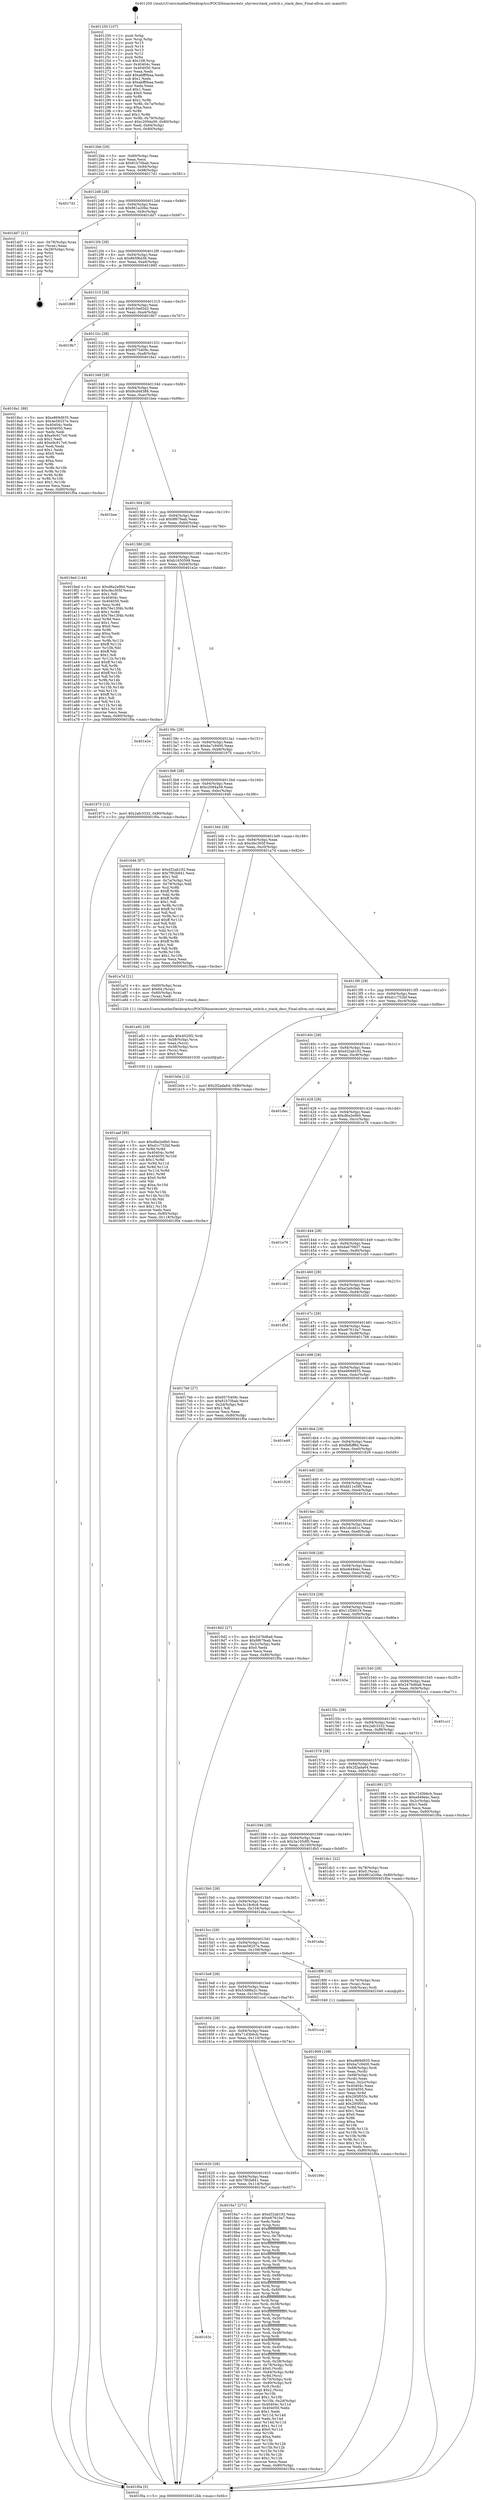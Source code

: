 digraph "0x401250" {
  label = "0x401250 (/mnt/c/Users/mathe/Desktop/tcc/POCII/binaries/extr_xhyvesrctask_switch.c_stack_desc_Final-ollvm.out::main(0))"
  labelloc = "t"
  node[shape=record]

  Entry [label="",width=0.3,height=0.3,shape=circle,fillcolor=black,style=filled]
  "0x4012bb" [label="{
     0x4012bb [29]\l
     | [instrs]\l
     &nbsp;&nbsp;0x4012bb \<+3\>: mov -0x80(%rbp),%eax\l
     &nbsp;&nbsp;0x4012be \<+2\>: mov %eax,%ecx\l
     &nbsp;&nbsp;0x4012c0 \<+6\>: sub $0x81b70bab,%ecx\l
     &nbsp;&nbsp;0x4012c6 \<+6\>: mov %eax,-0x94(%rbp)\l
     &nbsp;&nbsp;0x4012cc \<+6\>: mov %ecx,-0x98(%rbp)\l
     &nbsp;&nbsp;0x4012d2 \<+6\>: je 00000000004017d1 \<main+0x581\>\l
  }"]
  "0x4017d1" [label="{
     0x4017d1\l
  }", style=dashed]
  "0x4012d8" [label="{
     0x4012d8 [28]\l
     | [instrs]\l
     &nbsp;&nbsp;0x4012d8 \<+5\>: jmp 00000000004012dd \<main+0x8d\>\l
     &nbsp;&nbsp;0x4012dd \<+6\>: mov -0x94(%rbp),%eax\l
     &nbsp;&nbsp;0x4012e3 \<+5\>: sub $0x861a20be,%eax\l
     &nbsp;&nbsp;0x4012e8 \<+6\>: mov %eax,-0x9c(%rbp)\l
     &nbsp;&nbsp;0x4012ee \<+6\>: je 0000000000401dd7 \<main+0xb87\>\l
  }"]
  Exit [label="",width=0.3,height=0.3,shape=circle,fillcolor=black,style=filled,peripheries=2]
  "0x401dd7" [label="{
     0x401dd7 [21]\l
     | [instrs]\l
     &nbsp;&nbsp;0x401dd7 \<+4\>: mov -0x78(%rbp),%rax\l
     &nbsp;&nbsp;0x401ddb \<+2\>: mov (%rax),%eax\l
     &nbsp;&nbsp;0x401ddd \<+4\>: lea -0x28(%rbp),%rsp\l
     &nbsp;&nbsp;0x401de1 \<+1\>: pop %rbx\l
     &nbsp;&nbsp;0x401de2 \<+2\>: pop %r12\l
     &nbsp;&nbsp;0x401de4 \<+2\>: pop %r13\l
     &nbsp;&nbsp;0x401de6 \<+2\>: pop %r14\l
     &nbsp;&nbsp;0x401de8 \<+2\>: pop %r15\l
     &nbsp;&nbsp;0x401dea \<+1\>: pop %rbp\l
     &nbsp;&nbsp;0x401deb \<+1\>: ret\l
  }"]
  "0x4012f4" [label="{
     0x4012f4 [28]\l
     | [instrs]\l
     &nbsp;&nbsp;0x4012f4 \<+5\>: jmp 00000000004012f9 \<main+0xa9\>\l
     &nbsp;&nbsp;0x4012f9 \<+6\>: mov -0x94(%rbp),%eax\l
     &nbsp;&nbsp;0x4012ff \<+5\>: sub $0x865f6d38,%eax\l
     &nbsp;&nbsp;0x401304 \<+6\>: mov %eax,-0xa0(%rbp)\l
     &nbsp;&nbsp;0x40130a \<+6\>: je 0000000000401895 \<main+0x645\>\l
  }"]
  "0x401aaf" [label="{
     0x401aaf [95]\l
     | [instrs]\l
     &nbsp;&nbsp;0x401aaf \<+5\>: mov $0xd6a2e9b0,%esi\l
     &nbsp;&nbsp;0x401ab4 \<+5\>: mov $0xd1c752bf,%edx\l
     &nbsp;&nbsp;0x401ab9 \<+3\>: xor %r8d,%r8d\l
     &nbsp;&nbsp;0x401abc \<+8\>: mov 0x40404c,%r9d\l
     &nbsp;&nbsp;0x401ac4 \<+8\>: mov 0x404050,%r10d\l
     &nbsp;&nbsp;0x401acc \<+4\>: sub $0x1,%r8d\l
     &nbsp;&nbsp;0x401ad0 \<+3\>: mov %r9d,%r11d\l
     &nbsp;&nbsp;0x401ad3 \<+3\>: add %r8d,%r11d\l
     &nbsp;&nbsp;0x401ad6 \<+4\>: imul %r11d,%r9d\l
     &nbsp;&nbsp;0x401ada \<+4\>: and $0x1,%r9d\l
     &nbsp;&nbsp;0x401ade \<+4\>: cmp $0x0,%r9d\l
     &nbsp;&nbsp;0x401ae2 \<+3\>: sete %bl\l
     &nbsp;&nbsp;0x401ae5 \<+4\>: cmp $0xa,%r10d\l
     &nbsp;&nbsp;0x401ae9 \<+4\>: setl %r14b\l
     &nbsp;&nbsp;0x401aed \<+3\>: mov %bl,%r15b\l
     &nbsp;&nbsp;0x401af0 \<+3\>: and %r14b,%r15b\l
     &nbsp;&nbsp;0x401af3 \<+3\>: xor %r14b,%bl\l
     &nbsp;&nbsp;0x401af6 \<+3\>: or %bl,%r15b\l
     &nbsp;&nbsp;0x401af9 \<+4\>: test $0x1,%r15b\l
     &nbsp;&nbsp;0x401afd \<+3\>: cmovne %edx,%esi\l
     &nbsp;&nbsp;0x401b00 \<+3\>: mov %esi,-0x80(%rbp)\l
     &nbsp;&nbsp;0x401b03 \<+6\>: mov %eax,-0x118(%rbp)\l
     &nbsp;&nbsp;0x401b09 \<+5\>: jmp 0000000000401f0a \<main+0xcba\>\l
  }"]
  "0x401895" [label="{
     0x401895\l
  }", style=dashed]
  "0x401310" [label="{
     0x401310 [28]\l
     | [instrs]\l
     &nbsp;&nbsp;0x401310 \<+5\>: jmp 0000000000401315 \<main+0xc5\>\l
     &nbsp;&nbsp;0x401315 \<+6\>: mov -0x94(%rbp),%eax\l
     &nbsp;&nbsp;0x40131b \<+5\>: sub $0x910e65d3,%eax\l
     &nbsp;&nbsp;0x401320 \<+6\>: mov %eax,-0xa4(%rbp)\l
     &nbsp;&nbsp;0x401326 \<+6\>: je 00000000004019b7 \<main+0x767\>\l
  }"]
  "0x401a92" [label="{
     0x401a92 [29]\l
     | [instrs]\l
     &nbsp;&nbsp;0x401a92 \<+10\>: movabs $0x4020f2,%rdi\l
     &nbsp;&nbsp;0x401a9c \<+4\>: mov -0x58(%rbp),%rcx\l
     &nbsp;&nbsp;0x401aa0 \<+2\>: mov %eax,(%rcx)\l
     &nbsp;&nbsp;0x401aa2 \<+4\>: mov -0x58(%rbp),%rcx\l
     &nbsp;&nbsp;0x401aa6 \<+2\>: mov (%rcx),%esi\l
     &nbsp;&nbsp;0x401aa8 \<+2\>: mov $0x0,%al\l
     &nbsp;&nbsp;0x401aaa \<+5\>: call 0000000000401030 \<printf@plt\>\l
     | [calls]\l
     &nbsp;&nbsp;0x401030 \{1\} (unknown)\l
  }"]
  "0x4019b7" [label="{
     0x4019b7\l
  }", style=dashed]
  "0x40132c" [label="{
     0x40132c [28]\l
     | [instrs]\l
     &nbsp;&nbsp;0x40132c \<+5\>: jmp 0000000000401331 \<main+0xe1\>\l
     &nbsp;&nbsp;0x401331 \<+6\>: mov -0x94(%rbp),%eax\l
     &nbsp;&nbsp;0x401337 \<+5\>: sub $0x9575409c,%eax\l
     &nbsp;&nbsp;0x40133c \<+6\>: mov %eax,-0xa8(%rbp)\l
     &nbsp;&nbsp;0x401342 \<+6\>: je 00000000004018a1 \<main+0x651\>\l
  }"]
  "0x401909" [label="{
     0x401909 [108]\l
     | [instrs]\l
     &nbsp;&nbsp;0x401909 \<+5\>: mov $0xe869d935,%ecx\l
     &nbsp;&nbsp;0x40190e \<+5\>: mov $0xba7c9400,%edx\l
     &nbsp;&nbsp;0x401913 \<+4\>: mov -0x68(%rbp),%rdi\l
     &nbsp;&nbsp;0x401917 \<+2\>: mov %eax,(%rdi)\l
     &nbsp;&nbsp;0x401919 \<+4\>: mov -0x68(%rbp),%rdi\l
     &nbsp;&nbsp;0x40191d \<+2\>: mov (%rdi),%eax\l
     &nbsp;&nbsp;0x40191f \<+3\>: mov %eax,-0x2c(%rbp)\l
     &nbsp;&nbsp;0x401922 \<+7\>: mov 0x40404c,%eax\l
     &nbsp;&nbsp;0x401929 \<+7\>: mov 0x404050,%esi\l
     &nbsp;&nbsp;0x401930 \<+3\>: mov %eax,%r8d\l
     &nbsp;&nbsp;0x401933 \<+7\>: sub $0x295f055c,%r8d\l
     &nbsp;&nbsp;0x40193a \<+4\>: sub $0x1,%r8d\l
     &nbsp;&nbsp;0x40193e \<+7\>: add $0x295f055c,%r8d\l
     &nbsp;&nbsp;0x401945 \<+4\>: imul %r8d,%eax\l
     &nbsp;&nbsp;0x401949 \<+3\>: and $0x1,%eax\l
     &nbsp;&nbsp;0x40194c \<+3\>: cmp $0x0,%eax\l
     &nbsp;&nbsp;0x40194f \<+4\>: sete %r9b\l
     &nbsp;&nbsp;0x401953 \<+3\>: cmp $0xa,%esi\l
     &nbsp;&nbsp;0x401956 \<+4\>: setl %r10b\l
     &nbsp;&nbsp;0x40195a \<+3\>: mov %r9b,%r11b\l
     &nbsp;&nbsp;0x40195d \<+3\>: and %r10b,%r11b\l
     &nbsp;&nbsp;0x401960 \<+3\>: xor %r10b,%r9b\l
     &nbsp;&nbsp;0x401963 \<+3\>: or %r9b,%r11b\l
     &nbsp;&nbsp;0x401966 \<+4\>: test $0x1,%r11b\l
     &nbsp;&nbsp;0x40196a \<+3\>: cmovne %edx,%ecx\l
     &nbsp;&nbsp;0x40196d \<+3\>: mov %ecx,-0x80(%rbp)\l
     &nbsp;&nbsp;0x401970 \<+5\>: jmp 0000000000401f0a \<main+0xcba\>\l
  }"]
  "0x4018a1" [label="{
     0x4018a1 [88]\l
     | [instrs]\l
     &nbsp;&nbsp;0x4018a1 \<+5\>: mov $0xe869d935,%eax\l
     &nbsp;&nbsp;0x4018a6 \<+5\>: mov $0x4e58257e,%ecx\l
     &nbsp;&nbsp;0x4018ab \<+7\>: mov 0x40404c,%edx\l
     &nbsp;&nbsp;0x4018b2 \<+7\>: mov 0x404050,%esi\l
     &nbsp;&nbsp;0x4018b9 \<+2\>: mov %edx,%edi\l
     &nbsp;&nbsp;0x4018bb \<+6\>: sub $0xe9c917e0,%edi\l
     &nbsp;&nbsp;0x4018c1 \<+3\>: sub $0x1,%edi\l
     &nbsp;&nbsp;0x4018c4 \<+6\>: add $0xe9c917e0,%edi\l
     &nbsp;&nbsp;0x4018ca \<+3\>: imul %edi,%edx\l
     &nbsp;&nbsp;0x4018cd \<+3\>: and $0x1,%edx\l
     &nbsp;&nbsp;0x4018d0 \<+3\>: cmp $0x0,%edx\l
     &nbsp;&nbsp;0x4018d3 \<+4\>: sete %r8b\l
     &nbsp;&nbsp;0x4018d7 \<+3\>: cmp $0xa,%esi\l
     &nbsp;&nbsp;0x4018da \<+4\>: setl %r9b\l
     &nbsp;&nbsp;0x4018de \<+3\>: mov %r8b,%r10b\l
     &nbsp;&nbsp;0x4018e1 \<+3\>: and %r9b,%r10b\l
     &nbsp;&nbsp;0x4018e4 \<+3\>: xor %r9b,%r8b\l
     &nbsp;&nbsp;0x4018e7 \<+3\>: or %r8b,%r10b\l
     &nbsp;&nbsp;0x4018ea \<+4\>: test $0x1,%r10b\l
     &nbsp;&nbsp;0x4018ee \<+3\>: cmovne %ecx,%eax\l
     &nbsp;&nbsp;0x4018f1 \<+3\>: mov %eax,-0x80(%rbp)\l
     &nbsp;&nbsp;0x4018f4 \<+5\>: jmp 0000000000401f0a \<main+0xcba\>\l
  }"]
  "0x401348" [label="{
     0x401348 [28]\l
     | [instrs]\l
     &nbsp;&nbsp;0x401348 \<+5\>: jmp 000000000040134d \<main+0xfd\>\l
     &nbsp;&nbsp;0x40134d \<+6\>: mov -0x94(%rbp),%eax\l
     &nbsp;&nbsp;0x401353 \<+5\>: sub $0x9cd48388,%eax\l
     &nbsp;&nbsp;0x401358 \<+6\>: mov %eax,-0xac(%rbp)\l
     &nbsp;&nbsp;0x40135e \<+6\>: je 0000000000401bee \<main+0x99e\>\l
  }"]
  "0x40163c" [label="{
     0x40163c\l
  }", style=dashed]
  "0x401bee" [label="{
     0x401bee\l
  }", style=dashed]
  "0x401364" [label="{
     0x401364 [28]\l
     | [instrs]\l
     &nbsp;&nbsp;0x401364 \<+5\>: jmp 0000000000401369 \<main+0x119\>\l
     &nbsp;&nbsp;0x401369 \<+6\>: mov -0x94(%rbp),%eax\l
     &nbsp;&nbsp;0x40136f \<+5\>: sub $0x9f67feab,%eax\l
     &nbsp;&nbsp;0x401374 \<+6\>: mov %eax,-0xb0(%rbp)\l
     &nbsp;&nbsp;0x40137a \<+6\>: je 00000000004019ed \<main+0x79d\>\l
  }"]
  "0x4016a7" [label="{
     0x4016a7 [271]\l
     | [instrs]\l
     &nbsp;&nbsp;0x4016a7 \<+5\>: mov $0xd32ab192,%eax\l
     &nbsp;&nbsp;0x4016ac \<+5\>: mov $0xe67610a7,%ecx\l
     &nbsp;&nbsp;0x4016b1 \<+2\>: xor %edx,%edx\l
     &nbsp;&nbsp;0x4016b3 \<+3\>: mov %rsp,%rsi\l
     &nbsp;&nbsp;0x4016b6 \<+4\>: add $0xfffffffffffffff0,%rsi\l
     &nbsp;&nbsp;0x4016ba \<+3\>: mov %rsi,%rsp\l
     &nbsp;&nbsp;0x4016bd \<+4\>: mov %rsi,-0x78(%rbp)\l
     &nbsp;&nbsp;0x4016c1 \<+3\>: mov %rsp,%rsi\l
     &nbsp;&nbsp;0x4016c4 \<+4\>: add $0xfffffffffffffff0,%rsi\l
     &nbsp;&nbsp;0x4016c8 \<+3\>: mov %rsi,%rsp\l
     &nbsp;&nbsp;0x4016cb \<+3\>: mov %rsp,%rdi\l
     &nbsp;&nbsp;0x4016ce \<+4\>: add $0xfffffffffffffff0,%rdi\l
     &nbsp;&nbsp;0x4016d2 \<+3\>: mov %rdi,%rsp\l
     &nbsp;&nbsp;0x4016d5 \<+4\>: mov %rdi,-0x70(%rbp)\l
     &nbsp;&nbsp;0x4016d9 \<+3\>: mov %rsp,%rdi\l
     &nbsp;&nbsp;0x4016dc \<+4\>: add $0xfffffffffffffff0,%rdi\l
     &nbsp;&nbsp;0x4016e0 \<+3\>: mov %rdi,%rsp\l
     &nbsp;&nbsp;0x4016e3 \<+4\>: mov %rdi,-0x68(%rbp)\l
     &nbsp;&nbsp;0x4016e7 \<+3\>: mov %rsp,%rdi\l
     &nbsp;&nbsp;0x4016ea \<+4\>: add $0xfffffffffffffff0,%rdi\l
     &nbsp;&nbsp;0x4016ee \<+3\>: mov %rdi,%rsp\l
     &nbsp;&nbsp;0x4016f1 \<+4\>: mov %rdi,-0x60(%rbp)\l
     &nbsp;&nbsp;0x4016f5 \<+3\>: mov %rsp,%rdi\l
     &nbsp;&nbsp;0x4016f8 \<+4\>: add $0xfffffffffffffff0,%rdi\l
     &nbsp;&nbsp;0x4016fc \<+3\>: mov %rdi,%rsp\l
     &nbsp;&nbsp;0x4016ff \<+4\>: mov %rdi,-0x58(%rbp)\l
     &nbsp;&nbsp;0x401703 \<+3\>: mov %rsp,%rdi\l
     &nbsp;&nbsp;0x401706 \<+4\>: add $0xfffffffffffffff0,%rdi\l
     &nbsp;&nbsp;0x40170a \<+3\>: mov %rdi,%rsp\l
     &nbsp;&nbsp;0x40170d \<+4\>: mov %rdi,-0x50(%rbp)\l
     &nbsp;&nbsp;0x401711 \<+3\>: mov %rsp,%rdi\l
     &nbsp;&nbsp;0x401714 \<+4\>: add $0xfffffffffffffff0,%rdi\l
     &nbsp;&nbsp;0x401718 \<+3\>: mov %rdi,%rsp\l
     &nbsp;&nbsp;0x40171b \<+4\>: mov %rdi,-0x48(%rbp)\l
     &nbsp;&nbsp;0x40171f \<+3\>: mov %rsp,%rdi\l
     &nbsp;&nbsp;0x401722 \<+4\>: add $0xfffffffffffffff0,%rdi\l
     &nbsp;&nbsp;0x401726 \<+3\>: mov %rdi,%rsp\l
     &nbsp;&nbsp;0x401729 \<+4\>: mov %rdi,-0x40(%rbp)\l
     &nbsp;&nbsp;0x40172d \<+3\>: mov %rsp,%rdi\l
     &nbsp;&nbsp;0x401730 \<+4\>: add $0xfffffffffffffff0,%rdi\l
     &nbsp;&nbsp;0x401734 \<+3\>: mov %rdi,%rsp\l
     &nbsp;&nbsp;0x401737 \<+4\>: mov %rdi,-0x38(%rbp)\l
     &nbsp;&nbsp;0x40173b \<+4\>: mov -0x78(%rbp),%rdi\l
     &nbsp;&nbsp;0x40173f \<+6\>: movl $0x0,(%rdi)\l
     &nbsp;&nbsp;0x401745 \<+7\>: mov -0x84(%rbp),%r8d\l
     &nbsp;&nbsp;0x40174c \<+3\>: mov %r8d,(%rsi)\l
     &nbsp;&nbsp;0x40174f \<+4\>: mov -0x70(%rbp),%rdi\l
     &nbsp;&nbsp;0x401753 \<+7\>: mov -0x90(%rbp),%r9\l
     &nbsp;&nbsp;0x40175a \<+3\>: mov %r9,(%rdi)\l
     &nbsp;&nbsp;0x40175d \<+3\>: cmpl $0x2,(%rsi)\l
     &nbsp;&nbsp;0x401760 \<+4\>: setne %r10b\l
     &nbsp;&nbsp;0x401764 \<+4\>: and $0x1,%r10b\l
     &nbsp;&nbsp;0x401768 \<+4\>: mov %r10b,-0x2d(%rbp)\l
     &nbsp;&nbsp;0x40176c \<+8\>: mov 0x40404c,%r11d\l
     &nbsp;&nbsp;0x401774 \<+7\>: mov 0x404050,%ebx\l
     &nbsp;&nbsp;0x40177b \<+3\>: sub $0x1,%edx\l
     &nbsp;&nbsp;0x40177e \<+3\>: mov %r11d,%r14d\l
     &nbsp;&nbsp;0x401781 \<+3\>: add %edx,%r14d\l
     &nbsp;&nbsp;0x401784 \<+4\>: imul %r14d,%r11d\l
     &nbsp;&nbsp;0x401788 \<+4\>: and $0x1,%r11d\l
     &nbsp;&nbsp;0x40178c \<+4\>: cmp $0x0,%r11d\l
     &nbsp;&nbsp;0x401790 \<+4\>: sete %r10b\l
     &nbsp;&nbsp;0x401794 \<+3\>: cmp $0xa,%ebx\l
     &nbsp;&nbsp;0x401797 \<+4\>: setl %r15b\l
     &nbsp;&nbsp;0x40179b \<+3\>: mov %r10b,%r12b\l
     &nbsp;&nbsp;0x40179e \<+3\>: and %r15b,%r12b\l
     &nbsp;&nbsp;0x4017a1 \<+3\>: xor %r15b,%r10b\l
     &nbsp;&nbsp;0x4017a4 \<+3\>: or %r10b,%r12b\l
     &nbsp;&nbsp;0x4017a7 \<+4\>: test $0x1,%r12b\l
     &nbsp;&nbsp;0x4017ab \<+3\>: cmovne %ecx,%eax\l
     &nbsp;&nbsp;0x4017ae \<+3\>: mov %eax,-0x80(%rbp)\l
     &nbsp;&nbsp;0x4017b1 \<+5\>: jmp 0000000000401f0a \<main+0xcba\>\l
  }"]
  "0x4019ed" [label="{
     0x4019ed [144]\l
     | [instrs]\l
     &nbsp;&nbsp;0x4019ed \<+5\>: mov $0xd6a2e9b0,%eax\l
     &nbsp;&nbsp;0x4019f2 \<+5\>: mov $0xcfec305f,%ecx\l
     &nbsp;&nbsp;0x4019f7 \<+2\>: mov $0x1,%dl\l
     &nbsp;&nbsp;0x4019f9 \<+7\>: mov 0x40404c,%esi\l
     &nbsp;&nbsp;0x401a00 \<+7\>: mov 0x404050,%edi\l
     &nbsp;&nbsp;0x401a07 \<+3\>: mov %esi,%r8d\l
     &nbsp;&nbsp;0x401a0a \<+7\>: sub $0x76e13f4b,%r8d\l
     &nbsp;&nbsp;0x401a11 \<+4\>: sub $0x1,%r8d\l
     &nbsp;&nbsp;0x401a15 \<+7\>: add $0x76e13f4b,%r8d\l
     &nbsp;&nbsp;0x401a1c \<+4\>: imul %r8d,%esi\l
     &nbsp;&nbsp;0x401a20 \<+3\>: and $0x1,%esi\l
     &nbsp;&nbsp;0x401a23 \<+3\>: cmp $0x0,%esi\l
     &nbsp;&nbsp;0x401a26 \<+4\>: sete %r9b\l
     &nbsp;&nbsp;0x401a2a \<+3\>: cmp $0xa,%edi\l
     &nbsp;&nbsp;0x401a2d \<+4\>: setl %r10b\l
     &nbsp;&nbsp;0x401a31 \<+3\>: mov %r9b,%r11b\l
     &nbsp;&nbsp;0x401a34 \<+4\>: xor $0xff,%r11b\l
     &nbsp;&nbsp;0x401a38 \<+3\>: mov %r10b,%bl\l
     &nbsp;&nbsp;0x401a3b \<+3\>: xor $0xff,%bl\l
     &nbsp;&nbsp;0x401a3e \<+3\>: xor $0x1,%dl\l
     &nbsp;&nbsp;0x401a41 \<+3\>: mov %r11b,%r14b\l
     &nbsp;&nbsp;0x401a44 \<+4\>: and $0xff,%r14b\l
     &nbsp;&nbsp;0x401a48 \<+3\>: and %dl,%r9b\l
     &nbsp;&nbsp;0x401a4b \<+3\>: mov %bl,%r15b\l
     &nbsp;&nbsp;0x401a4e \<+4\>: and $0xff,%r15b\l
     &nbsp;&nbsp;0x401a52 \<+3\>: and %dl,%r10b\l
     &nbsp;&nbsp;0x401a55 \<+3\>: or %r9b,%r14b\l
     &nbsp;&nbsp;0x401a58 \<+3\>: or %r10b,%r15b\l
     &nbsp;&nbsp;0x401a5b \<+3\>: xor %r15b,%r14b\l
     &nbsp;&nbsp;0x401a5e \<+3\>: or %bl,%r11b\l
     &nbsp;&nbsp;0x401a61 \<+4\>: xor $0xff,%r11b\l
     &nbsp;&nbsp;0x401a65 \<+3\>: or $0x1,%dl\l
     &nbsp;&nbsp;0x401a68 \<+3\>: and %dl,%r11b\l
     &nbsp;&nbsp;0x401a6b \<+3\>: or %r11b,%r14b\l
     &nbsp;&nbsp;0x401a6e \<+4\>: test $0x1,%r14b\l
     &nbsp;&nbsp;0x401a72 \<+3\>: cmovne %ecx,%eax\l
     &nbsp;&nbsp;0x401a75 \<+3\>: mov %eax,-0x80(%rbp)\l
     &nbsp;&nbsp;0x401a78 \<+5\>: jmp 0000000000401f0a \<main+0xcba\>\l
  }"]
  "0x401380" [label="{
     0x401380 [28]\l
     | [instrs]\l
     &nbsp;&nbsp;0x401380 \<+5\>: jmp 0000000000401385 \<main+0x135\>\l
     &nbsp;&nbsp;0x401385 \<+6\>: mov -0x94(%rbp),%eax\l
     &nbsp;&nbsp;0x40138b \<+5\>: sub $0xb1650599,%eax\l
     &nbsp;&nbsp;0x401390 \<+6\>: mov %eax,-0xb4(%rbp)\l
     &nbsp;&nbsp;0x401396 \<+6\>: je 0000000000401e2e \<main+0xbde\>\l
  }"]
  "0x401620" [label="{
     0x401620 [28]\l
     | [instrs]\l
     &nbsp;&nbsp;0x401620 \<+5\>: jmp 0000000000401625 \<main+0x3d5\>\l
     &nbsp;&nbsp;0x401625 \<+6\>: mov -0x94(%rbp),%eax\l
     &nbsp;&nbsp;0x40162b \<+5\>: sub $0x7f92b841,%eax\l
     &nbsp;&nbsp;0x401630 \<+6\>: mov %eax,-0x114(%rbp)\l
     &nbsp;&nbsp;0x401636 \<+6\>: je 00000000004016a7 \<main+0x457\>\l
  }"]
  "0x401e2e" [label="{
     0x401e2e\l
  }", style=dashed]
  "0x40139c" [label="{
     0x40139c [28]\l
     | [instrs]\l
     &nbsp;&nbsp;0x40139c \<+5\>: jmp 00000000004013a1 \<main+0x151\>\l
     &nbsp;&nbsp;0x4013a1 \<+6\>: mov -0x94(%rbp),%eax\l
     &nbsp;&nbsp;0x4013a7 \<+5\>: sub $0xba7c9400,%eax\l
     &nbsp;&nbsp;0x4013ac \<+6\>: mov %eax,-0xb8(%rbp)\l
     &nbsp;&nbsp;0x4013b2 \<+6\>: je 0000000000401975 \<main+0x725\>\l
  }"]
  "0x40199c" [label="{
     0x40199c\l
  }", style=dashed]
  "0x401975" [label="{
     0x401975 [12]\l
     | [instrs]\l
     &nbsp;&nbsp;0x401975 \<+7\>: movl $0x2afc3332,-0x80(%rbp)\l
     &nbsp;&nbsp;0x40197c \<+5\>: jmp 0000000000401f0a \<main+0xcba\>\l
  }"]
  "0x4013b8" [label="{
     0x4013b8 [28]\l
     | [instrs]\l
     &nbsp;&nbsp;0x4013b8 \<+5\>: jmp 00000000004013bd \<main+0x16d\>\l
     &nbsp;&nbsp;0x4013bd \<+6\>: mov -0x94(%rbp),%eax\l
     &nbsp;&nbsp;0x4013c3 \<+5\>: sub $0xc2094a59,%eax\l
     &nbsp;&nbsp;0x4013c8 \<+6\>: mov %eax,-0xbc(%rbp)\l
     &nbsp;&nbsp;0x4013ce \<+6\>: je 0000000000401646 \<main+0x3f6\>\l
  }"]
  "0x401604" [label="{
     0x401604 [28]\l
     | [instrs]\l
     &nbsp;&nbsp;0x401604 \<+5\>: jmp 0000000000401609 \<main+0x3b9\>\l
     &nbsp;&nbsp;0x401609 \<+6\>: mov -0x94(%rbp),%eax\l
     &nbsp;&nbsp;0x40160f \<+5\>: sub $0x71d3b6cb,%eax\l
     &nbsp;&nbsp;0x401614 \<+6\>: mov %eax,-0x110(%rbp)\l
     &nbsp;&nbsp;0x40161a \<+6\>: je 000000000040199c \<main+0x74c\>\l
  }"]
  "0x401646" [label="{
     0x401646 [97]\l
     | [instrs]\l
     &nbsp;&nbsp;0x401646 \<+5\>: mov $0xd32ab192,%eax\l
     &nbsp;&nbsp;0x40164b \<+5\>: mov $0x7f92b841,%ecx\l
     &nbsp;&nbsp;0x401650 \<+2\>: mov $0x1,%dl\l
     &nbsp;&nbsp;0x401652 \<+4\>: mov -0x7a(%rbp),%sil\l
     &nbsp;&nbsp;0x401656 \<+4\>: mov -0x79(%rbp),%dil\l
     &nbsp;&nbsp;0x40165a \<+3\>: mov %sil,%r8b\l
     &nbsp;&nbsp;0x40165d \<+4\>: xor $0xff,%r8b\l
     &nbsp;&nbsp;0x401661 \<+3\>: mov %dil,%r9b\l
     &nbsp;&nbsp;0x401664 \<+4\>: xor $0xff,%r9b\l
     &nbsp;&nbsp;0x401668 \<+3\>: xor $0x1,%dl\l
     &nbsp;&nbsp;0x40166b \<+3\>: mov %r8b,%r10b\l
     &nbsp;&nbsp;0x40166e \<+4\>: and $0xff,%r10b\l
     &nbsp;&nbsp;0x401672 \<+3\>: and %dl,%sil\l
     &nbsp;&nbsp;0x401675 \<+3\>: mov %r9b,%r11b\l
     &nbsp;&nbsp;0x401678 \<+4\>: and $0xff,%r11b\l
     &nbsp;&nbsp;0x40167c \<+3\>: and %dl,%dil\l
     &nbsp;&nbsp;0x40167f \<+3\>: or %sil,%r10b\l
     &nbsp;&nbsp;0x401682 \<+3\>: or %dil,%r11b\l
     &nbsp;&nbsp;0x401685 \<+3\>: xor %r11b,%r10b\l
     &nbsp;&nbsp;0x401688 \<+3\>: or %r9b,%r8b\l
     &nbsp;&nbsp;0x40168b \<+4\>: xor $0xff,%r8b\l
     &nbsp;&nbsp;0x40168f \<+3\>: or $0x1,%dl\l
     &nbsp;&nbsp;0x401692 \<+3\>: and %dl,%r8b\l
     &nbsp;&nbsp;0x401695 \<+3\>: or %r8b,%r10b\l
     &nbsp;&nbsp;0x401698 \<+4\>: test $0x1,%r10b\l
     &nbsp;&nbsp;0x40169c \<+3\>: cmovne %ecx,%eax\l
     &nbsp;&nbsp;0x40169f \<+3\>: mov %eax,-0x80(%rbp)\l
     &nbsp;&nbsp;0x4016a2 \<+5\>: jmp 0000000000401f0a \<main+0xcba\>\l
  }"]
  "0x4013d4" [label="{
     0x4013d4 [28]\l
     | [instrs]\l
     &nbsp;&nbsp;0x4013d4 \<+5\>: jmp 00000000004013d9 \<main+0x189\>\l
     &nbsp;&nbsp;0x4013d9 \<+6\>: mov -0x94(%rbp),%eax\l
     &nbsp;&nbsp;0x4013df \<+5\>: sub $0xcfec305f,%eax\l
     &nbsp;&nbsp;0x4013e4 \<+6\>: mov %eax,-0xc0(%rbp)\l
     &nbsp;&nbsp;0x4013ea \<+6\>: je 0000000000401a7d \<main+0x82d\>\l
  }"]
  "0x401f0a" [label="{
     0x401f0a [5]\l
     | [instrs]\l
     &nbsp;&nbsp;0x401f0a \<+5\>: jmp 00000000004012bb \<main+0x6b\>\l
  }"]
  "0x401250" [label="{
     0x401250 [107]\l
     | [instrs]\l
     &nbsp;&nbsp;0x401250 \<+1\>: push %rbp\l
     &nbsp;&nbsp;0x401251 \<+3\>: mov %rsp,%rbp\l
     &nbsp;&nbsp;0x401254 \<+2\>: push %r15\l
     &nbsp;&nbsp;0x401256 \<+2\>: push %r14\l
     &nbsp;&nbsp;0x401258 \<+2\>: push %r13\l
     &nbsp;&nbsp;0x40125a \<+2\>: push %r12\l
     &nbsp;&nbsp;0x40125c \<+1\>: push %rbx\l
     &nbsp;&nbsp;0x40125d \<+7\>: sub $0x108,%rsp\l
     &nbsp;&nbsp;0x401264 \<+7\>: mov 0x40404c,%eax\l
     &nbsp;&nbsp;0x40126b \<+7\>: mov 0x404050,%ecx\l
     &nbsp;&nbsp;0x401272 \<+2\>: mov %eax,%edx\l
     &nbsp;&nbsp;0x401274 \<+6\>: add $0xabff0baa,%edx\l
     &nbsp;&nbsp;0x40127a \<+3\>: sub $0x1,%edx\l
     &nbsp;&nbsp;0x40127d \<+6\>: sub $0xabff0baa,%edx\l
     &nbsp;&nbsp;0x401283 \<+3\>: imul %edx,%eax\l
     &nbsp;&nbsp;0x401286 \<+3\>: and $0x1,%eax\l
     &nbsp;&nbsp;0x401289 \<+3\>: cmp $0x0,%eax\l
     &nbsp;&nbsp;0x40128c \<+4\>: sete %r8b\l
     &nbsp;&nbsp;0x401290 \<+4\>: and $0x1,%r8b\l
     &nbsp;&nbsp;0x401294 \<+4\>: mov %r8b,-0x7a(%rbp)\l
     &nbsp;&nbsp;0x401298 \<+3\>: cmp $0xa,%ecx\l
     &nbsp;&nbsp;0x40129b \<+4\>: setl %r8b\l
     &nbsp;&nbsp;0x40129f \<+4\>: and $0x1,%r8b\l
     &nbsp;&nbsp;0x4012a3 \<+4\>: mov %r8b,-0x79(%rbp)\l
     &nbsp;&nbsp;0x4012a7 \<+7\>: movl $0xc2094a59,-0x80(%rbp)\l
     &nbsp;&nbsp;0x4012ae \<+6\>: mov %edi,-0x84(%rbp)\l
     &nbsp;&nbsp;0x4012b4 \<+7\>: mov %rsi,-0x90(%rbp)\l
  }"]
  "0x401ccd" [label="{
     0x401ccd\l
  }", style=dashed]
  "0x401a7d" [label="{
     0x401a7d [21]\l
     | [instrs]\l
     &nbsp;&nbsp;0x401a7d \<+4\>: mov -0x60(%rbp),%rax\l
     &nbsp;&nbsp;0x401a81 \<+6\>: movl $0x64,(%rax)\l
     &nbsp;&nbsp;0x401a87 \<+4\>: mov -0x60(%rbp),%rax\l
     &nbsp;&nbsp;0x401a8b \<+2\>: mov (%rax),%edi\l
     &nbsp;&nbsp;0x401a8d \<+5\>: call 0000000000401220 \<stack_desc\>\l
     | [calls]\l
     &nbsp;&nbsp;0x401220 \{1\} (/mnt/c/Users/mathe/Desktop/tcc/POCII/binaries/extr_xhyvesrctask_switch.c_stack_desc_Final-ollvm.out::stack_desc)\l
  }"]
  "0x4013f0" [label="{
     0x4013f0 [28]\l
     | [instrs]\l
     &nbsp;&nbsp;0x4013f0 \<+5\>: jmp 00000000004013f5 \<main+0x1a5\>\l
     &nbsp;&nbsp;0x4013f5 \<+6\>: mov -0x94(%rbp),%eax\l
     &nbsp;&nbsp;0x4013fb \<+5\>: sub $0xd1c752bf,%eax\l
     &nbsp;&nbsp;0x401400 \<+6\>: mov %eax,-0xc4(%rbp)\l
     &nbsp;&nbsp;0x401406 \<+6\>: je 0000000000401b0e \<main+0x8be\>\l
  }"]
  "0x4015e8" [label="{
     0x4015e8 [28]\l
     | [instrs]\l
     &nbsp;&nbsp;0x4015e8 \<+5\>: jmp 00000000004015ed \<main+0x39d\>\l
     &nbsp;&nbsp;0x4015ed \<+6\>: mov -0x94(%rbp),%eax\l
     &nbsp;&nbsp;0x4015f3 \<+5\>: sub $0x53d8fa2c,%eax\l
     &nbsp;&nbsp;0x4015f8 \<+6\>: mov %eax,-0x10c(%rbp)\l
     &nbsp;&nbsp;0x4015fe \<+6\>: je 0000000000401ccd \<main+0xa7d\>\l
  }"]
  "0x401b0e" [label="{
     0x401b0e [12]\l
     | [instrs]\l
     &nbsp;&nbsp;0x401b0e \<+7\>: movl $0x2f2ada64,-0x80(%rbp)\l
     &nbsp;&nbsp;0x401b15 \<+5\>: jmp 0000000000401f0a \<main+0xcba\>\l
  }"]
  "0x40140c" [label="{
     0x40140c [28]\l
     | [instrs]\l
     &nbsp;&nbsp;0x40140c \<+5\>: jmp 0000000000401411 \<main+0x1c1\>\l
     &nbsp;&nbsp;0x401411 \<+6\>: mov -0x94(%rbp),%eax\l
     &nbsp;&nbsp;0x401417 \<+5\>: sub $0xd32ab192,%eax\l
     &nbsp;&nbsp;0x40141c \<+6\>: mov %eax,-0xc8(%rbp)\l
     &nbsp;&nbsp;0x401422 \<+6\>: je 0000000000401dec \<main+0xb9c\>\l
  }"]
  "0x4018f9" [label="{
     0x4018f9 [16]\l
     | [instrs]\l
     &nbsp;&nbsp;0x4018f9 \<+4\>: mov -0x70(%rbp),%rax\l
     &nbsp;&nbsp;0x4018fd \<+3\>: mov (%rax),%rax\l
     &nbsp;&nbsp;0x401900 \<+4\>: mov 0x8(%rax),%rdi\l
     &nbsp;&nbsp;0x401904 \<+5\>: call 0000000000401040 \<atoi@plt\>\l
     | [calls]\l
     &nbsp;&nbsp;0x401040 \{1\} (unknown)\l
  }"]
  "0x401dec" [label="{
     0x401dec\l
  }", style=dashed]
  "0x401428" [label="{
     0x401428 [28]\l
     | [instrs]\l
     &nbsp;&nbsp;0x401428 \<+5\>: jmp 000000000040142d \<main+0x1dd\>\l
     &nbsp;&nbsp;0x40142d \<+6\>: mov -0x94(%rbp),%eax\l
     &nbsp;&nbsp;0x401433 \<+5\>: sub $0xd6a2e9b0,%eax\l
     &nbsp;&nbsp;0x401438 \<+6\>: mov %eax,-0xcc(%rbp)\l
     &nbsp;&nbsp;0x40143e \<+6\>: je 0000000000401e76 \<main+0xc26\>\l
  }"]
  "0x4015cc" [label="{
     0x4015cc [28]\l
     | [instrs]\l
     &nbsp;&nbsp;0x4015cc \<+5\>: jmp 00000000004015d1 \<main+0x381\>\l
     &nbsp;&nbsp;0x4015d1 \<+6\>: mov -0x94(%rbp),%eax\l
     &nbsp;&nbsp;0x4015d7 \<+5\>: sub $0x4e58257e,%eax\l
     &nbsp;&nbsp;0x4015dc \<+6\>: mov %eax,-0x108(%rbp)\l
     &nbsp;&nbsp;0x4015e2 \<+6\>: je 00000000004018f9 \<main+0x6a9\>\l
  }"]
  "0x401e76" [label="{
     0x401e76\l
  }", style=dashed]
  "0x401444" [label="{
     0x401444 [28]\l
     | [instrs]\l
     &nbsp;&nbsp;0x401444 \<+5\>: jmp 0000000000401449 \<main+0x1f9\>\l
     &nbsp;&nbsp;0x401449 \<+6\>: mov -0x94(%rbp),%eax\l
     &nbsp;&nbsp;0x40144f \<+5\>: sub $0xda670837,%eax\l
     &nbsp;&nbsp;0x401454 \<+6\>: mov %eax,-0xd0(%rbp)\l
     &nbsp;&nbsp;0x40145a \<+6\>: je 0000000000401cb5 \<main+0xa65\>\l
  }"]
  "0x401eba" [label="{
     0x401eba\l
  }", style=dashed]
  "0x401cb5" [label="{
     0x401cb5\l
  }", style=dashed]
  "0x401460" [label="{
     0x401460 [28]\l
     | [instrs]\l
     &nbsp;&nbsp;0x401460 \<+5\>: jmp 0000000000401465 \<main+0x215\>\l
     &nbsp;&nbsp;0x401465 \<+6\>: mov -0x94(%rbp),%eax\l
     &nbsp;&nbsp;0x40146b \<+5\>: sub $0xe2a9c9ab,%eax\l
     &nbsp;&nbsp;0x401470 \<+6\>: mov %eax,-0xd4(%rbp)\l
     &nbsp;&nbsp;0x401476 \<+6\>: je 0000000000401d5d \<main+0xb0d\>\l
  }"]
  "0x4015b0" [label="{
     0x4015b0 [28]\l
     | [instrs]\l
     &nbsp;&nbsp;0x4015b0 \<+5\>: jmp 00000000004015b5 \<main+0x365\>\l
     &nbsp;&nbsp;0x4015b5 \<+6\>: mov -0x94(%rbp),%eax\l
     &nbsp;&nbsp;0x4015bb \<+5\>: sub $0x3c18c6c8,%eax\l
     &nbsp;&nbsp;0x4015c0 \<+6\>: mov %eax,-0x104(%rbp)\l
     &nbsp;&nbsp;0x4015c6 \<+6\>: je 0000000000401eba \<main+0xc6a\>\l
  }"]
  "0x401d5d" [label="{
     0x401d5d\l
  }", style=dashed]
  "0x40147c" [label="{
     0x40147c [28]\l
     | [instrs]\l
     &nbsp;&nbsp;0x40147c \<+5\>: jmp 0000000000401481 \<main+0x231\>\l
     &nbsp;&nbsp;0x401481 \<+6\>: mov -0x94(%rbp),%eax\l
     &nbsp;&nbsp;0x401487 \<+5\>: sub $0xe67610a7,%eax\l
     &nbsp;&nbsp;0x40148c \<+6\>: mov %eax,-0xd8(%rbp)\l
     &nbsp;&nbsp;0x401492 \<+6\>: je 00000000004017b6 \<main+0x566\>\l
  }"]
  "0x401db5" [label="{
     0x401db5\l
  }", style=dashed]
  "0x4017b6" [label="{
     0x4017b6 [27]\l
     | [instrs]\l
     &nbsp;&nbsp;0x4017b6 \<+5\>: mov $0x9575409c,%eax\l
     &nbsp;&nbsp;0x4017bb \<+5\>: mov $0x81b70bab,%ecx\l
     &nbsp;&nbsp;0x4017c0 \<+3\>: mov -0x2d(%rbp),%dl\l
     &nbsp;&nbsp;0x4017c3 \<+3\>: test $0x1,%dl\l
     &nbsp;&nbsp;0x4017c6 \<+3\>: cmovne %ecx,%eax\l
     &nbsp;&nbsp;0x4017c9 \<+3\>: mov %eax,-0x80(%rbp)\l
     &nbsp;&nbsp;0x4017cc \<+5\>: jmp 0000000000401f0a \<main+0xcba\>\l
  }"]
  "0x401498" [label="{
     0x401498 [28]\l
     | [instrs]\l
     &nbsp;&nbsp;0x401498 \<+5\>: jmp 000000000040149d \<main+0x24d\>\l
     &nbsp;&nbsp;0x40149d \<+6\>: mov -0x94(%rbp),%eax\l
     &nbsp;&nbsp;0x4014a3 \<+5\>: sub $0xe869d935,%eax\l
     &nbsp;&nbsp;0x4014a8 \<+6\>: mov %eax,-0xdc(%rbp)\l
     &nbsp;&nbsp;0x4014ae \<+6\>: je 0000000000401e49 \<main+0xbf9\>\l
  }"]
  "0x401594" [label="{
     0x401594 [28]\l
     | [instrs]\l
     &nbsp;&nbsp;0x401594 \<+5\>: jmp 0000000000401599 \<main+0x349\>\l
     &nbsp;&nbsp;0x401599 \<+6\>: mov -0x94(%rbp),%eax\l
     &nbsp;&nbsp;0x40159f \<+5\>: sub $0x3a105df0,%eax\l
     &nbsp;&nbsp;0x4015a4 \<+6\>: mov %eax,-0x100(%rbp)\l
     &nbsp;&nbsp;0x4015aa \<+6\>: je 0000000000401db5 \<main+0xb65\>\l
  }"]
  "0x401e49" [label="{
     0x401e49\l
  }", style=dashed]
  "0x4014b4" [label="{
     0x4014b4 [28]\l
     | [instrs]\l
     &nbsp;&nbsp;0x4014b4 \<+5\>: jmp 00000000004014b9 \<main+0x269\>\l
     &nbsp;&nbsp;0x4014b9 \<+6\>: mov -0x94(%rbp),%eax\l
     &nbsp;&nbsp;0x4014bf \<+5\>: sub $0xfbfbff8d,%eax\l
     &nbsp;&nbsp;0x4014c4 \<+6\>: mov %eax,-0xe0(%rbp)\l
     &nbsp;&nbsp;0x4014ca \<+6\>: je 0000000000401829 \<main+0x5d9\>\l
  }"]
  "0x401dc1" [label="{
     0x401dc1 [22]\l
     | [instrs]\l
     &nbsp;&nbsp;0x401dc1 \<+4\>: mov -0x78(%rbp),%rax\l
     &nbsp;&nbsp;0x401dc5 \<+6\>: movl $0x0,(%rax)\l
     &nbsp;&nbsp;0x401dcb \<+7\>: movl $0x861a20be,-0x80(%rbp)\l
     &nbsp;&nbsp;0x401dd2 \<+5\>: jmp 0000000000401f0a \<main+0xcba\>\l
  }"]
  "0x401829" [label="{
     0x401829\l
  }", style=dashed]
  "0x4014d0" [label="{
     0x4014d0 [28]\l
     | [instrs]\l
     &nbsp;&nbsp;0x4014d0 \<+5\>: jmp 00000000004014d5 \<main+0x285\>\l
     &nbsp;&nbsp;0x4014d5 \<+6\>: mov -0x94(%rbp),%eax\l
     &nbsp;&nbsp;0x4014db \<+5\>: sub $0xfd11e56f,%eax\l
     &nbsp;&nbsp;0x4014e0 \<+6\>: mov %eax,-0xe4(%rbp)\l
     &nbsp;&nbsp;0x4014e6 \<+6\>: je 0000000000401b1a \<main+0x8ca\>\l
  }"]
  "0x401578" [label="{
     0x401578 [28]\l
     | [instrs]\l
     &nbsp;&nbsp;0x401578 \<+5\>: jmp 000000000040157d \<main+0x32d\>\l
     &nbsp;&nbsp;0x40157d \<+6\>: mov -0x94(%rbp),%eax\l
     &nbsp;&nbsp;0x401583 \<+5\>: sub $0x2f2ada64,%eax\l
     &nbsp;&nbsp;0x401588 \<+6\>: mov %eax,-0xfc(%rbp)\l
     &nbsp;&nbsp;0x40158e \<+6\>: je 0000000000401dc1 \<main+0xb71\>\l
  }"]
  "0x401b1a" [label="{
     0x401b1a\l
  }", style=dashed]
  "0x4014ec" [label="{
     0x4014ec [28]\l
     | [instrs]\l
     &nbsp;&nbsp;0x4014ec \<+5\>: jmp 00000000004014f1 \<main+0x2a1\>\l
     &nbsp;&nbsp;0x4014f1 \<+6\>: mov -0x94(%rbp),%eax\l
     &nbsp;&nbsp;0x4014f7 \<+5\>: sub $0x1dcdd1c,%eax\l
     &nbsp;&nbsp;0x4014fc \<+6\>: mov %eax,-0xe8(%rbp)\l
     &nbsp;&nbsp;0x401502 \<+6\>: je 0000000000401efe \<main+0xcae\>\l
  }"]
  "0x401981" [label="{
     0x401981 [27]\l
     | [instrs]\l
     &nbsp;&nbsp;0x401981 \<+5\>: mov $0x71d3b6cb,%eax\l
     &nbsp;&nbsp;0x401986 \<+5\>: mov $0xe649ebc,%ecx\l
     &nbsp;&nbsp;0x40198b \<+3\>: mov -0x2c(%rbp),%edx\l
     &nbsp;&nbsp;0x40198e \<+3\>: cmp $0x1,%edx\l
     &nbsp;&nbsp;0x401991 \<+3\>: cmovl %ecx,%eax\l
     &nbsp;&nbsp;0x401994 \<+3\>: mov %eax,-0x80(%rbp)\l
     &nbsp;&nbsp;0x401997 \<+5\>: jmp 0000000000401f0a \<main+0xcba\>\l
  }"]
  "0x401efe" [label="{
     0x401efe\l
  }", style=dashed]
  "0x401508" [label="{
     0x401508 [28]\l
     | [instrs]\l
     &nbsp;&nbsp;0x401508 \<+5\>: jmp 000000000040150d \<main+0x2bd\>\l
     &nbsp;&nbsp;0x40150d \<+6\>: mov -0x94(%rbp),%eax\l
     &nbsp;&nbsp;0x401513 \<+5\>: sub $0xe649ebc,%eax\l
     &nbsp;&nbsp;0x401518 \<+6\>: mov %eax,-0xec(%rbp)\l
     &nbsp;&nbsp;0x40151e \<+6\>: je 00000000004019d2 \<main+0x782\>\l
  }"]
  "0x40155c" [label="{
     0x40155c [28]\l
     | [instrs]\l
     &nbsp;&nbsp;0x40155c \<+5\>: jmp 0000000000401561 \<main+0x311\>\l
     &nbsp;&nbsp;0x401561 \<+6\>: mov -0x94(%rbp),%eax\l
     &nbsp;&nbsp;0x401567 \<+5\>: sub $0x2afc3332,%eax\l
     &nbsp;&nbsp;0x40156c \<+6\>: mov %eax,-0xf8(%rbp)\l
     &nbsp;&nbsp;0x401572 \<+6\>: je 0000000000401981 \<main+0x731\>\l
  }"]
  "0x4019d2" [label="{
     0x4019d2 [27]\l
     | [instrs]\l
     &nbsp;&nbsp;0x4019d2 \<+5\>: mov $0x2476d6a8,%eax\l
     &nbsp;&nbsp;0x4019d7 \<+5\>: mov $0x9f67feab,%ecx\l
     &nbsp;&nbsp;0x4019dc \<+3\>: mov -0x2c(%rbp),%edx\l
     &nbsp;&nbsp;0x4019df \<+3\>: cmp $0x0,%edx\l
     &nbsp;&nbsp;0x4019e2 \<+3\>: cmove %ecx,%eax\l
     &nbsp;&nbsp;0x4019e5 \<+3\>: mov %eax,-0x80(%rbp)\l
     &nbsp;&nbsp;0x4019e8 \<+5\>: jmp 0000000000401f0a \<main+0xcba\>\l
  }"]
  "0x401524" [label="{
     0x401524 [28]\l
     | [instrs]\l
     &nbsp;&nbsp;0x401524 \<+5\>: jmp 0000000000401529 \<main+0x2d9\>\l
     &nbsp;&nbsp;0x401529 \<+6\>: mov -0x94(%rbp),%eax\l
     &nbsp;&nbsp;0x40152f \<+5\>: sub $0x11f26019,%eax\l
     &nbsp;&nbsp;0x401534 \<+6\>: mov %eax,-0xf0(%rbp)\l
     &nbsp;&nbsp;0x40153a \<+6\>: je 0000000000401b5e \<main+0x90e\>\l
  }"]
  "0x401cc1" [label="{
     0x401cc1\l
  }", style=dashed]
  "0x401b5e" [label="{
     0x401b5e\l
  }", style=dashed]
  "0x401540" [label="{
     0x401540 [28]\l
     | [instrs]\l
     &nbsp;&nbsp;0x401540 \<+5\>: jmp 0000000000401545 \<main+0x2f5\>\l
     &nbsp;&nbsp;0x401545 \<+6\>: mov -0x94(%rbp),%eax\l
     &nbsp;&nbsp;0x40154b \<+5\>: sub $0x2476d6a8,%eax\l
     &nbsp;&nbsp;0x401550 \<+6\>: mov %eax,-0xf4(%rbp)\l
     &nbsp;&nbsp;0x401556 \<+6\>: je 0000000000401cc1 \<main+0xa71\>\l
  }"]
  Entry -> "0x401250" [label=" 1"]
  "0x4012bb" -> "0x4017d1" [label=" 0"]
  "0x4012bb" -> "0x4012d8" [label=" 13"]
  "0x401dd7" -> Exit [label=" 1"]
  "0x4012d8" -> "0x401dd7" [label=" 1"]
  "0x4012d8" -> "0x4012f4" [label=" 12"]
  "0x401dc1" -> "0x401f0a" [label=" 1"]
  "0x4012f4" -> "0x401895" [label=" 0"]
  "0x4012f4" -> "0x401310" [label=" 12"]
  "0x401b0e" -> "0x401f0a" [label=" 1"]
  "0x401310" -> "0x4019b7" [label=" 0"]
  "0x401310" -> "0x40132c" [label=" 12"]
  "0x401aaf" -> "0x401f0a" [label=" 1"]
  "0x40132c" -> "0x4018a1" [label=" 1"]
  "0x40132c" -> "0x401348" [label=" 11"]
  "0x401a92" -> "0x401aaf" [label=" 1"]
  "0x401348" -> "0x401bee" [label=" 0"]
  "0x401348" -> "0x401364" [label=" 11"]
  "0x4019ed" -> "0x401f0a" [label=" 1"]
  "0x401364" -> "0x4019ed" [label=" 1"]
  "0x401364" -> "0x401380" [label=" 10"]
  "0x4019d2" -> "0x401f0a" [label=" 1"]
  "0x401380" -> "0x401e2e" [label=" 0"]
  "0x401380" -> "0x40139c" [label=" 10"]
  "0x401975" -> "0x401f0a" [label=" 1"]
  "0x40139c" -> "0x401975" [label=" 1"]
  "0x40139c" -> "0x4013b8" [label=" 9"]
  "0x401909" -> "0x401f0a" [label=" 1"]
  "0x4013b8" -> "0x401646" [label=" 1"]
  "0x4013b8" -> "0x4013d4" [label=" 8"]
  "0x401646" -> "0x401f0a" [label=" 1"]
  "0x401250" -> "0x4012bb" [label=" 1"]
  "0x401f0a" -> "0x4012bb" [label=" 12"]
  "0x4018a1" -> "0x401f0a" [label=" 1"]
  "0x4013d4" -> "0x401a7d" [label=" 1"]
  "0x4013d4" -> "0x4013f0" [label=" 7"]
  "0x4017b6" -> "0x401f0a" [label=" 1"]
  "0x4013f0" -> "0x401b0e" [label=" 1"]
  "0x4013f0" -> "0x40140c" [label=" 6"]
  "0x401a7d" -> "0x401a92" [label=" 1"]
  "0x40140c" -> "0x401dec" [label=" 0"]
  "0x40140c" -> "0x401428" [label=" 6"]
  "0x401620" -> "0x40163c" [label=" 0"]
  "0x401428" -> "0x401e76" [label=" 0"]
  "0x401428" -> "0x401444" [label=" 6"]
  "0x401981" -> "0x401f0a" [label=" 1"]
  "0x401444" -> "0x401cb5" [label=" 0"]
  "0x401444" -> "0x401460" [label=" 6"]
  "0x401604" -> "0x401620" [label=" 1"]
  "0x401460" -> "0x401d5d" [label=" 0"]
  "0x401460" -> "0x40147c" [label=" 6"]
  "0x4018f9" -> "0x401909" [label=" 1"]
  "0x40147c" -> "0x4017b6" [label=" 1"]
  "0x40147c" -> "0x401498" [label=" 5"]
  "0x4015e8" -> "0x401604" [label=" 1"]
  "0x401498" -> "0x401e49" [label=" 0"]
  "0x401498" -> "0x4014b4" [label=" 5"]
  "0x4016a7" -> "0x401f0a" [label=" 1"]
  "0x4014b4" -> "0x401829" [label=" 0"]
  "0x4014b4" -> "0x4014d0" [label=" 5"]
  "0x4015cc" -> "0x4015e8" [label=" 1"]
  "0x4014d0" -> "0x401b1a" [label=" 0"]
  "0x4014d0" -> "0x4014ec" [label=" 5"]
  "0x401620" -> "0x4016a7" [label=" 1"]
  "0x4014ec" -> "0x401efe" [label=" 0"]
  "0x4014ec" -> "0x401508" [label=" 5"]
  "0x4015b0" -> "0x4015cc" [label=" 2"]
  "0x401508" -> "0x4019d2" [label=" 1"]
  "0x401508" -> "0x401524" [label=" 4"]
  "0x401604" -> "0x40199c" [label=" 0"]
  "0x401524" -> "0x401b5e" [label=" 0"]
  "0x401524" -> "0x401540" [label=" 4"]
  "0x401594" -> "0x4015b0" [label=" 2"]
  "0x401540" -> "0x401cc1" [label=" 0"]
  "0x401540" -> "0x40155c" [label=" 4"]
  "0x4015b0" -> "0x401eba" [label=" 0"]
  "0x40155c" -> "0x401981" [label=" 1"]
  "0x40155c" -> "0x401578" [label=" 3"]
  "0x4015cc" -> "0x4018f9" [label=" 1"]
  "0x401578" -> "0x401dc1" [label=" 1"]
  "0x401578" -> "0x401594" [label=" 2"]
  "0x4015e8" -> "0x401ccd" [label=" 0"]
  "0x401594" -> "0x401db5" [label=" 0"]
}
